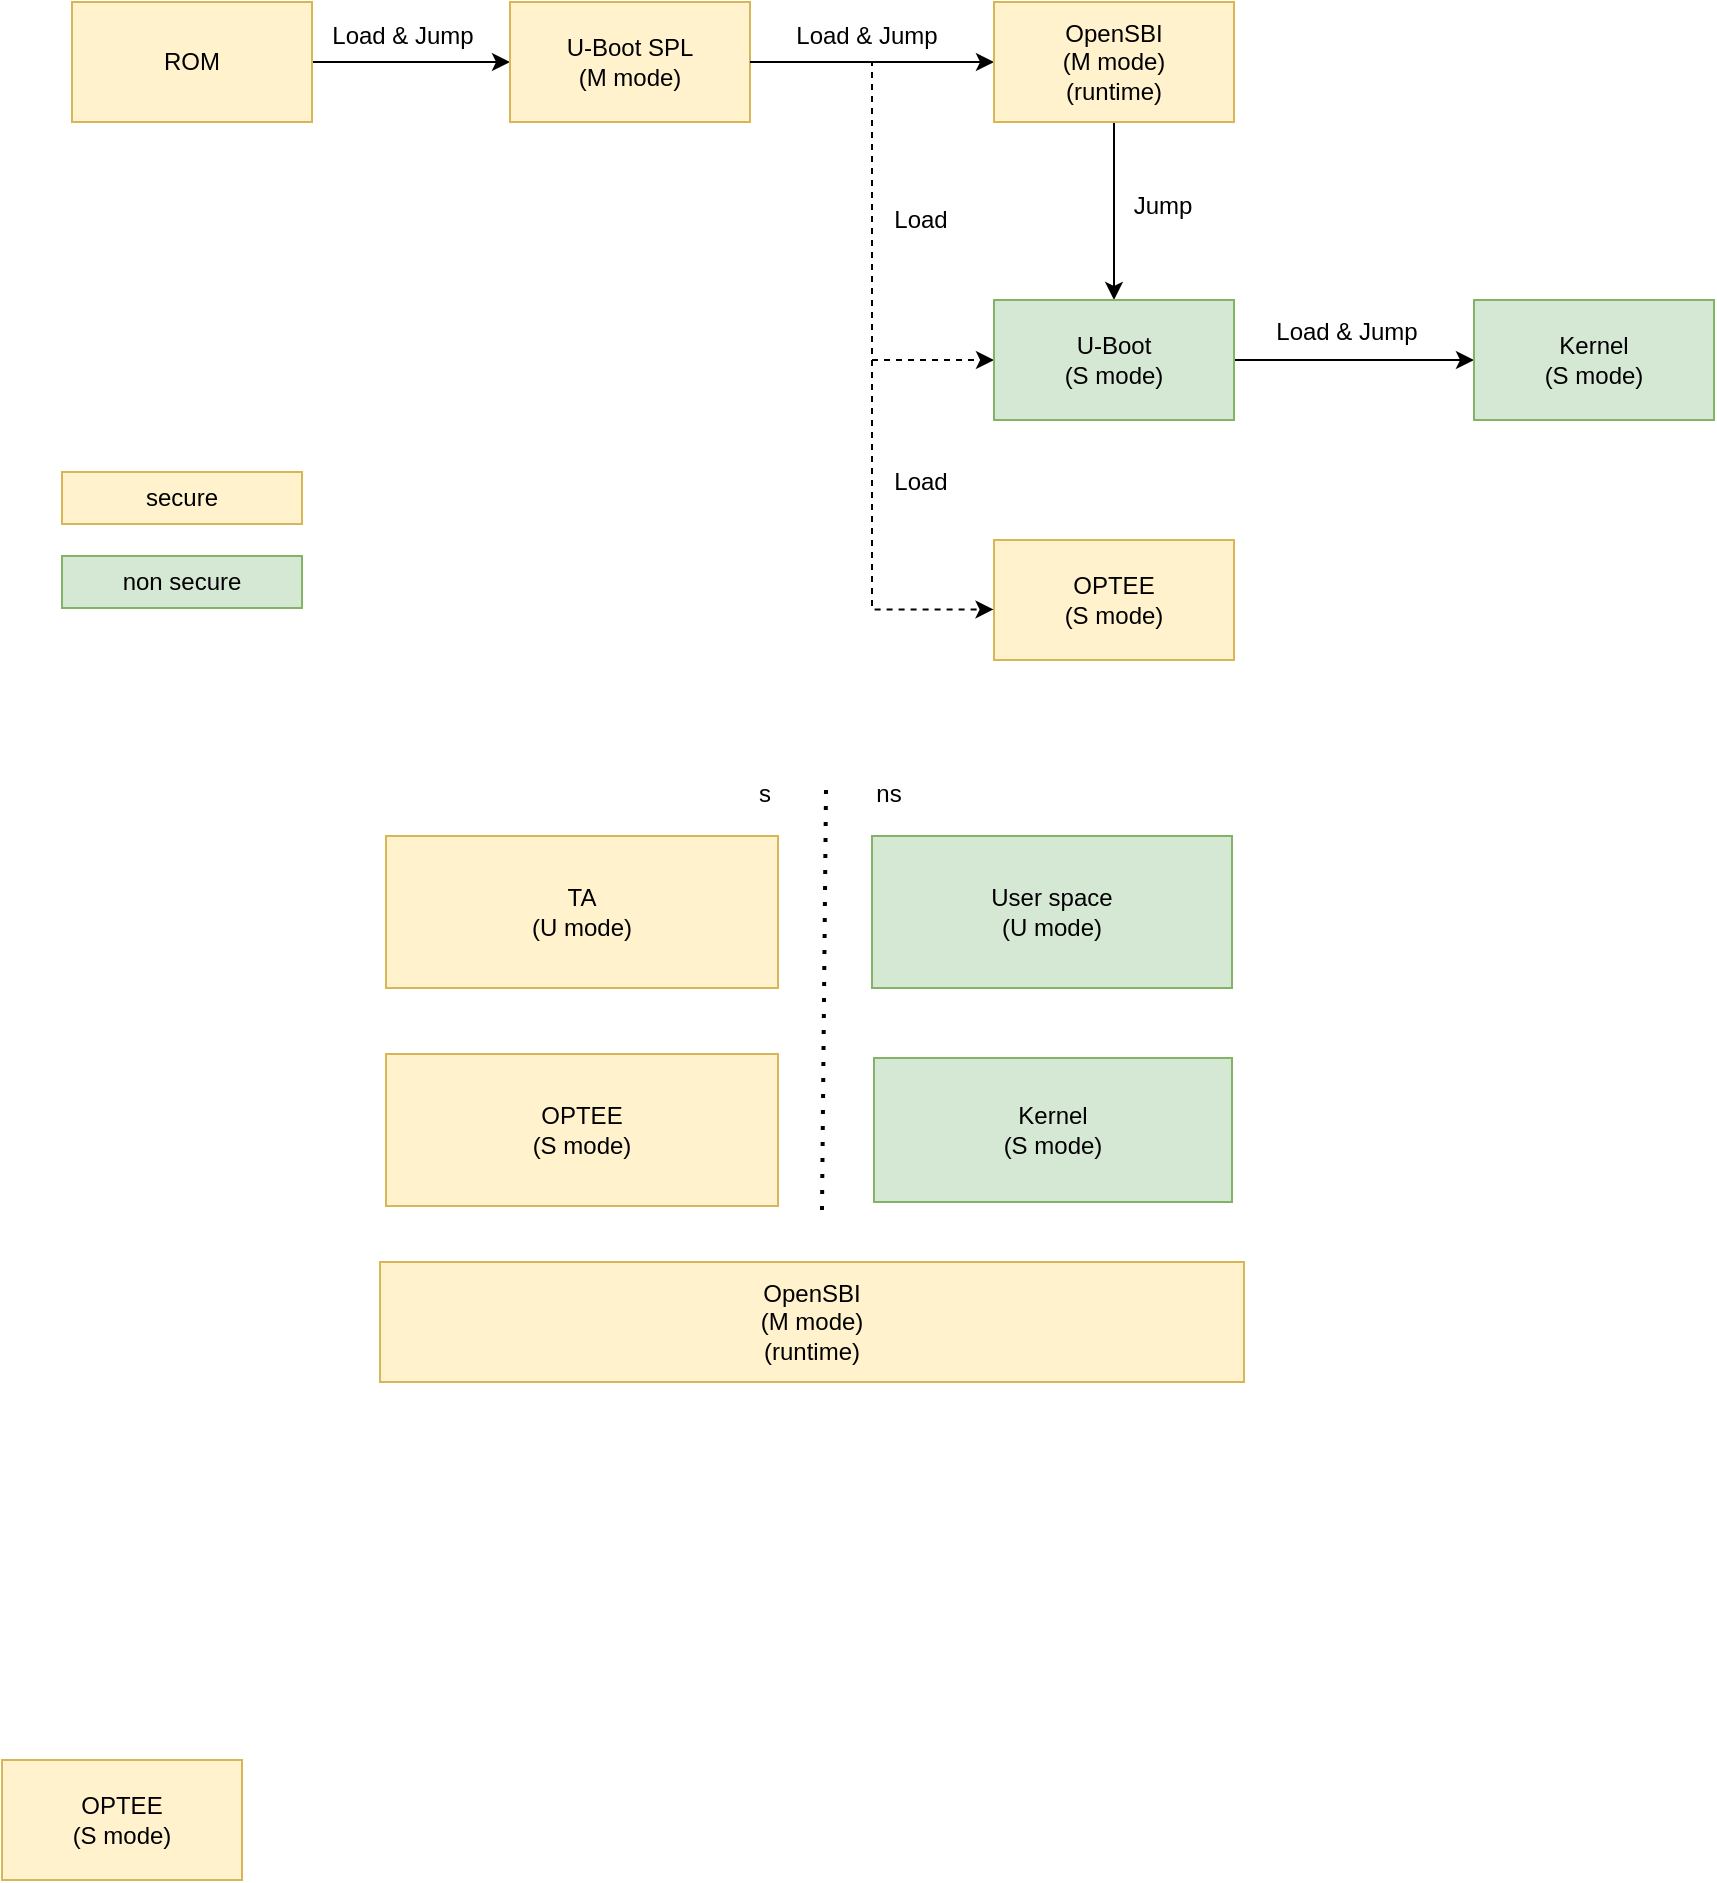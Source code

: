 <mxfile version="24.7.6" pages="4">
  <diagram name="boot flow" id="sLdjjFRCurw4iOtgUeHd">
    <mxGraphModel dx="3064" dy="1188" grid="1" gridSize="10" guides="1" tooltips="1" connect="1" arrows="1" fold="1" page="1" pageScale="1" pageWidth="850" pageHeight="1100" math="0" shadow="0">
      <root>
        <mxCell id="0" />
        <mxCell id="1" parent="0" />
        <mxCell id="5hGT4fBKBSTOdROvtuz6-6" style="edgeStyle=orthogonalEdgeStyle;rounded=0;orthogonalLoop=1;jettySize=auto;html=1;" parent="1" source="5hGT4fBKBSTOdROvtuz6-1" target="5hGT4fBKBSTOdROvtuz6-2" edge="1">
          <mxGeometry relative="1" as="geometry" />
        </mxCell>
        <mxCell id="5hGT4fBKBSTOdROvtuz6-1" value="ROM" style="rounded=0;whiteSpace=wrap;html=1;fillColor=#fff2cc;strokeColor=#d6b656;" parent="1" vertex="1">
          <mxGeometry x="12" y="310" width="120" height="60" as="geometry" />
        </mxCell>
        <mxCell id="5hGT4fBKBSTOdROvtuz6-7" style="edgeStyle=orthogonalEdgeStyle;rounded=0;orthogonalLoop=1;jettySize=auto;html=1;entryX=0;entryY=0.5;entryDx=0;entryDy=0;" parent="1" source="5hGT4fBKBSTOdROvtuz6-2" target="5hGT4fBKBSTOdROvtuz6-3" edge="1">
          <mxGeometry relative="1" as="geometry" />
        </mxCell>
        <mxCell id="5hGT4fBKBSTOdROvtuz6-8" style="edgeStyle=orthogonalEdgeStyle;rounded=0;orthogonalLoop=1;jettySize=auto;html=1;entryX=0;entryY=0.5;entryDx=0;entryDy=0;dashed=1;" parent="1" source="5hGT4fBKBSTOdROvtuz6-2" target="5hGT4fBKBSTOdROvtuz6-4" edge="1">
          <mxGeometry relative="1" as="geometry" />
        </mxCell>
        <mxCell id="5hGT4fBKBSTOdROvtuz6-2" value="U-Boot SPL&lt;div&gt;(M mode)&lt;/div&gt;" style="rounded=0;whiteSpace=wrap;html=1;fillColor=#fff2cc;strokeColor=#d6b656;" parent="1" vertex="1">
          <mxGeometry x="231" y="310" width="120" height="60" as="geometry" />
        </mxCell>
        <mxCell id="5hGT4fBKBSTOdROvtuz6-14" style="edgeStyle=orthogonalEdgeStyle;rounded=0;orthogonalLoop=1;jettySize=auto;html=1;entryX=0.5;entryY=0;entryDx=0;entryDy=0;" parent="1" source="5hGT4fBKBSTOdROvtuz6-3" target="5hGT4fBKBSTOdROvtuz6-4" edge="1">
          <mxGeometry relative="1" as="geometry" />
        </mxCell>
        <mxCell id="5hGT4fBKBSTOdROvtuz6-3" value="OpenSBI&lt;div&gt;(M mode)&lt;/div&gt;&lt;div&gt;(runtime)&lt;/div&gt;" style="rounded=0;whiteSpace=wrap;html=1;fillColor=#fff2cc;strokeColor=#d6b656;" parent="1" vertex="1">
          <mxGeometry x="473" y="310" width="120" height="60" as="geometry" />
        </mxCell>
        <mxCell id="5hGT4fBKBSTOdROvtuz6-9" style="edgeStyle=orthogonalEdgeStyle;rounded=0;orthogonalLoop=1;jettySize=auto;html=1;entryX=0;entryY=0.5;entryDx=0;entryDy=0;" parent="1" source="5hGT4fBKBSTOdROvtuz6-4" target="5hGT4fBKBSTOdROvtuz6-5" edge="1">
          <mxGeometry relative="1" as="geometry" />
        </mxCell>
        <mxCell id="5hGT4fBKBSTOdROvtuz6-4" value="U-Boot&lt;div&gt;(S mode)&lt;/div&gt;" style="rounded=0;whiteSpace=wrap;html=1;fillColor=#d5e8d4;strokeColor=#82b366;" parent="1" vertex="1">
          <mxGeometry x="473" y="459" width="120" height="60" as="geometry" />
        </mxCell>
        <mxCell id="5hGT4fBKBSTOdROvtuz6-5" value="Kernel&lt;div&gt;(S mode)&lt;/div&gt;" style="rounded=0;whiteSpace=wrap;html=1;fillColor=#d5e8d4;strokeColor=#82b366;" parent="1" vertex="1">
          <mxGeometry x="713" y="459" width="120" height="60" as="geometry" />
        </mxCell>
        <mxCell id="5hGT4fBKBSTOdROvtuz6-13" value="Load" style="text;html=1;align=center;verticalAlign=middle;resizable=0;points=[];autosize=1;strokeColor=none;fillColor=none;" parent="1" vertex="1">
          <mxGeometry x="413" y="406" width="45" height="26" as="geometry" />
        </mxCell>
        <mxCell id="5hGT4fBKBSTOdROvtuz6-15" value="Load &amp;amp; Jump" style="text;html=1;align=center;verticalAlign=middle;resizable=0;points=[];autosize=1;strokeColor=none;fillColor=none;" parent="1" vertex="1">
          <mxGeometry x="132" y="314" width="89" height="26" as="geometry" />
        </mxCell>
        <mxCell id="5hGT4fBKBSTOdROvtuz6-16" value="Load &amp;amp; Jump" style="text;html=1;align=center;verticalAlign=middle;resizable=0;points=[];autosize=1;strokeColor=none;fillColor=none;" parent="1" vertex="1">
          <mxGeometry x="364" y="314" width="89" height="26" as="geometry" />
        </mxCell>
        <mxCell id="5hGT4fBKBSTOdROvtuz6-17" value="Jump" style="text;html=1;align=center;verticalAlign=middle;resizable=0;points=[];autosize=1;strokeColor=none;fillColor=none;" parent="1" vertex="1">
          <mxGeometry x="533" y="399" width="47" height="26" as="geometry" />
        </mxCell>
        <mxCell id="5hGT4fBKBSTOdROvtuz6-18" value="Load &amp;amp; Jump" style="text;html=1;align=center;verticalAlign=middle;resizable=0;points=[];autosize=1;strokeColor=none;fillColor=none;" parent="1" vertex="1">
          <mxGeometry x="604" y="462" width="89" height="26" as="geometry" />
        </mxCell>
        <mxCell id="A9R3ytY56w3EkpS8b8w6-1" value="&lt;div&gt;OPTEE&lt;/div&gt;&lt;div&gt;(S mode)&lt;/div&gt;" style="rounded=0;whiteSpace=wrap;html=1;fillColor=#fff2cc;strokeColor=#d6b656;" parent="1" vertex="1">
          <mxGeometry x="473" y="579" width="120" height="60" as="geometry" />
        </mxCell>
        <mxCell id="A9R3ytY56w3EkpS8b8w6-3" style="edgeStyle=orthogonalEdgeStyle;rounded=0;orthogonalLoop=1;jettySize=auto;html=1;entryX=-0.002;entryY=0.579;entryDx=0;entryDy=0;entryPerimeter=0;dashed=1;" parent="1" source="5hGT4fBKBSTOdROvtuz6-2" target="A9R3ytY56w3EkpS8b8w6-1" edge="1">
          <mxGeometry relative="1" as="geometry" />
        </mxCell>
        <mxCell id="A9R3ytY56w3EkpS8b8w6-4" value="Load" style="text;html=1;align=center;verticalAlign=middle;resizable=0;points=[];autosize=1;strokeColor=none;fillColor=none;" parent="1" vertex="1">
          <mxGeometry x="413" y="537" width="45" height="26" as="geometry" />
        </mxCell>
        <mxCell id="A9R3ytY56w3EkpS8b8w6-5" value="OpenSBI&lt;div&gt;(M mode)&lt;/div&gt;&lt;div&gt;(runtime)&lt;/div&gt;" style="rounded=0;whiteSpace=wrap;html=1;fillColor=#fff2cc;strokeColor=#d6b656;" parent="1" vertex="1">
          <mxGeometry x="166" y="940" width="432" height="60" as="geometry" />
        </mxCell>
        <mxCell id="A9R3ytY56w3EkpS8b8w6-6" value="&lt;div&gt;OPTEE&lt;/div&gt;&lt;div&gt;(S mode)&lt;/div&gt;" style="rounded=0;whiteSpace=wrap;html=1;fillColor=#fff2cc;strokeColor=#d6b656;" parent="1" vertex="1">
          <mxGeometry x="169" y="836" width="196" height="76" as="geometry" />
        </mxCell>
        <mxCell id="A9R3ytY56w3EkpS8b8w6-7" value="&lt;div&gt;OPTEE&lt;/div&gt;&lt;div&gt;(S mode)&lt;/div&gt;" style="rounded=0;whiteSpace=wrap;html=1;fillColor=#fff2cc;strokeColor=#d6b656;" parent="1" vertex="1">
          <mxGeometry x="-23" y="1189" width="120" height="60" as="geometry" />
        </mxCell>
        <mxCell id="A9R3ytY56w3EkpS8b8w6-8" value="Kernel&lt;div&gt;(S mode)&lt;/div&gt;" style="rounded=0;whiteSpace=wrap;html=1;fillColor=#d5e8d4;strokeColor=#82b366;" parent="1" vertex="1">
          <mxGeometry x="413" y="838" width="179" height="72" as="geometry" />
        </mxCell>
        <mxCell id="A9R3ytY56w3EkpS8b8w6-9" value="&lt;div&gt;TA&lt;/div&gt;&lt;div&gt;(U mode)&lt;/div&gt;" style="rounded=0;whiteSpace=wrap;html=1;fillColor=#fff2cc;strokeColor=#d6b656;" parent="1" vertex="1">
          <mxGeometry x="169" y="727" width="196" height="76" as="geometry" />
        </mxCell>
        <mxCell id="A9R3ytY56w3EkpS8b8w6-10" value="&lt;div&gt;User space&lt;/div&gt;&lt;div&gt;(U mode)&lt;/div&gt;" style="rounded=0;whiteSpace=wrap;html=1;fillColor=#d5e8d4;strokeColor=#82b366;" parent="1" vertex="1">
          <mxGeometry x="412" y="727" width="180" height="76" as="geometry" />
        </mxCell>
        <mxCell id="A9R3ytY56w3EkpS8b8w6-11" value="secure" style="rounded=0;whiteSpace=wrap;html=1;fillColor=#fff2cc;strokeColor=#d6b656;" parent="1" vertex="1">
          <mxGeometry x="7" y="545" width="120" height="26" as="geometry" />
        </mxCell>
        <mxCell id="A9R3ytY56w3EkpS8b8w6-12" value="non secure" style="rounded=0;whiteSpace=wrap;html=1;fillColor=#d5e8d4;strokeColor=#82b366;" parent="1" vertex="1">
          <mxGeometry x="7" y="587" width="120" height="26" as="geometry" />
        </mxCell>
        <mxCell id="A9R3ytY56w3EkpS8b8w6-13" value="" style="endArrow=none;dashed=1;html=1;dashPattern=1 3;strokeWidth=2;rounded=0;" parent="1" edge="1">
          <mxGeometry width="50" height="50" relative="1" as="geometry">
            <mxPoint x="387" y="914" as="sourcePoint" />
            <mxPoint x="389" y="704" as="targetPoint" />
          </mxGeometry>
        </mxCell>
        <mxCell id="A9R3ytY56w3EkpS8b8w6-23" value="s" style="text;html=1;align=center;verticalAlign=middle;resizable=0;points=[];autosize=1;strokeColor=none;fillColor=none;" parent="1" vertex="1">
          <mxGeometry x="346" y="693" width="24" height="26" as="geometry" />
        </mxCell>
        <mxCell id="A9R3ytY56w3EkpS8b8w6-24" value="ns" style="text;html=1;align=center;verticalAlign=middle;resizable=0;points=[];autosize=1;strokeColor=none;fillColor=none;" parent="1" vertex="1">
          <mxGeometry x="404" y="693" width="31" height="26" as="geometry" />
        </mxCell>
      </root>
    </mxGraphModel>
  </diagram>
  <diagram id="43BTcc9YuLbMH40Lcr8J" name="memory layout">
    <mxGraphModel dx="2214" dy="697" grid="1" gridSize="10" guides="1" tooltips="1" connect="1" arrows="1" fold="1" page="1" pageScale="1" pageWidth="850" pageHeight="1100" math="0" shadow="0">
      <root>
        <mxCell id="0" />
        <mxCell id="1" parent="0" />
        <mxCell id="BakKcv6VqENGb8ZNnAW--1" value="" style="rounded=0;whiteSpace=wrap;html=1;" parent="1" vertex="1">
          <mxGeometry x="130" y="300" width="30" height="60" as="geometry" />
        </mxCell>
        <mxCell id="BakKcv6VqENGb8ZNnAW--2" value="SD" style="text;html=1;align=center;verticalAlign=middle;resizable=0;points=[];autosize=1;strokeColor=none;fillColor=none;" parent="1" vertex="1">
          <mxGeometry x="50" y="308" width="40" height="30" as="geometry" />
        </mxCell>
        <mxCell id="BakKcv6VqENGb8ZNnAW--3" value="SPL&lt;br&gt;(96k)" style="rounded=0;whiteSpace=wrap;html=1;" parent="1" vertex="1">
          <mxGeometry x="160" y="300" width="120" height="60" as="geometry" />
        </mxCell>
        <mxCell id="BakKcv6VqENGb8ZNnAW--4" value="blk" style="text;html=1;align=center;verticalAlign=middle;resizable=0;points=[];autosize=1;strokeColor=none;fillColor=none;" parent="1" vertex="1">
          <mxGeometry x="80" y="360" width="40" height="30" as="geometry" />
        </mxCell>
        <mxCell id="BakKcv6VqENGb8ZNnAW--5" value="offset" style="text;html=1;align=center;verticalAlign=middle;resizable=0;points=[];autosize=1;strokeColor=none;fillColor=none;" parent="1" vertex="1">
          <mxGeometry x="70" y="260" width="50" height="30" as="geometry" />
        </mxCell>
        <mxCell id="BakKcv6VqENGb8ZNnAW--6" value="uboot.itb&lt;br&gt;(1024 - 128k)" style="rounded=0;whiteSpace=wrap;html=1;" parent="1" vertex="1">
          <mxGeometry x="280" y="300" width="120" height="60" as="geometry" />
        </mxCell>
        <mxCell id="BakKcv6VqENGb8ZNnAW--8" value="kernel.itb&lt;br&gt;(20M - 1024k)" style="rounded=0;whiteSpace=wrap;html=1;" parent="1" vertex="1">
          <mxGeometry x="400" y="300" width="240" height="60" as="geometry" />
        </mxCell>
        <mxCell id="BakKcv6VqENGb8ZNnAW--9" value="32k" style="text;html=1;align=center;verticalAlign=middle;resizable=0;points=[];autosize=1;strokeColor=none;fillColor=none;" parent="1" vertex="1">
          <mxGeometry x="140" y="270" width="40" height="30" as="geometry" />
        </mxCell>
        <mxCell id="BakKcv6VqENGb8ZNnAW--10" value="64" style="text;html=1;align=center;verticalAlign=middle;resizable=0;points=[];autosize=1;strokeColor=none;fillColor=none;" parent="1" vertex="1">
          <mxGeometry x="140" y="360" width="40" height="30" as="geometry" />
        </mxCell>
        <mxCell id="BakKcv6VqENGb8ZNnAW--11" value="128k" style="text;html=1;align=center;verticalAlign=middle;resizable=0;points=[];autosize=1;strokeColor=none;fillColor=none;" parent="1" vertex="1">
          <mxGeometry x="255" y="270" width="50" height="30" as="geometry" />
        </mxCell>
        <mxCell id="BakKcv6VqENGb8ZNnAW--12" value="256" style="text;html=1;align=center;verticalAlign=middle;resizable=0;points=[];autosize=1;strokeColor=none;fillColor=none;" parent="1" vertex="1">
          <mxGeometry x="260" y="358" width="40" height="30" as="geometry" />
        </mxCell>
        <mxCell id="BakKcv6VqENGb8ZNnAW--13" value="1024k" style="text;html=1;align=center;verticalAlign=middle;resizable=0;points=[];autosize=1;strokeColor=none;fillColor=none;" parent="1" vertex="1">
          <mxGeometry x="370" y="268" width="60" height="30" as="geometry" />
        </mxCell>
        <mxCell id="BakKcv6VqENGb8ZNnAW--14" value="2048" style="text;html=1;align=center;verticalAlign=middle;resizable=0;points=[];autosize=1;strokeColor=none;fillColor=none;" parent="1" vertex="1">
          <mxGeometry x="375" y="358" width="50" height="30" as="geometry" />
        </mxCell>
        <mxCell id="BakKcv6VqENGb8ZNnAW--15" value="20M" style="text;html=1;align=center;verticalAlign=middle;resizable=0;points=[];autosize=1;strokeColor=none;fillColor=none;" parent="1" vertex="1">
          <mxGeometry x="615" y="268" width="50" height="30" as="geometry" />
        </mxCell>
        <mxCell id="BakKcv6VqENGb8ZNnAW--16" value="40960" style="text;html=1;align=center;verticalAlign=middle;resizable=0;points=[];autosize=1;strokeColor=none;fillColor=none;" parent="1" vertex="1">
          <mxGeometry x="610" y="358" width="60" height="30" as="geometry" />
        </mxCell>
        <mxCell id="BakKcv6VqENGb8ZNnAW--17" value="OpenSBI&lt;br&gt;(16M)" style="rounded=0;whiteSpace=wrap;html=1;fillColor=#dae8fc;strokeColor=#6c8ebf;" parent="1" vertex="1">
          <mxGeometry x="380" y="730" width="120" height="60" as="geometry" />
        </mxCell>
        <mxCell id="BakKcv6VqENGb8ZNnAW--18" value="spl&lt;br&gt;(16M)" style="rounded=0;whiteSpace=wrap;html=1;fillColor=#dae8fc;strokeColor=#6c8ebf;" parent="1" vertex="1">
          <mxGeometry x="380" y="790" width="120" height="60" as="geometry" />
        </mxCell>
        <mxCell id="BakKcv6VqENGb8ZNnAW--19" value="" style="rounded=0;whiteSpace=wrap;html=1;" parent="1" vertex="1">
          <mxGeometry x="380" y="850" width="120" height="60" as="geometry" />
        </mxCell>
        <mxCell id="BakKcv6VqENGb8ZNnAW--20" value="0x38_0000_0000" style="text;html=1;align=center;verticalAlign=middle;resizable=0;points=[];autosize=1;strokeColor=none;fillColor=none;" parent="1" vertex="1">
          <mxGeometry x="270" y="898" width="120" height="30" as="geometry" />
        </mxCell>
        <mxCell id="BakKcv6VqENGb8ZNnAW--21" value="0x38_0004_0000&amp;nbsp;&amp;nbsp;" style="text;html=1;align=center;verticalAlign=middle;resizable=0;points=[];autosize=1;strokeColor=none;fillColor=none;" parent="1" vertex="1">
          <mxGeometry x="270" y="838" width="120" height="30" as="geometry" />
        </mxCell>
        <mxCell id="BakKcv6VqENGb8ZNnAW--22" value="0x38_0100_0000&amp;nbsp; &amp;nbsp;" style="text;html=1;align=center;verticalAlign=middle;resizable=0;points=[];autosize=1;strokeColor=none;fillColor=none;" parent="1" vertex="1">
          <mxGeometry x="265" y="778" width="130" height="30" as="geometry" />
        </mxCell>
        <mxCell id="BakKcv6VqENGb8ZNnAW--23" value="0x38_0200_0000" style="text;html=1;align=center;verticalAlign=middle;resizable=0;points=[];autosize=1;strokeColor=none;fillColor=none;" parent="1" vertex="1">
          <mxGeometry x="270" y="710" width="120" height="30" as="geometry" />
        </mxCell>
        <mxCell id="BakKcv6VqENGb8ZNnAW--24" value="Uboot&lt;br&gt;(16M)" style="rounded=0;whiteSpace=wrap;html=1;fillColor=#dae8fc;strokeColor=#6c8ebf;" parent="1" vertex="1">
          <mxGeometry x="380" y="550" width="120" height="60" as="geometry" />
        </mxCell>
        <mxCell id="BakKcv6VqENGb8ZNnAW--25" value="uboot.itb&lt;br&gt;(16M)" style="rounded=0;whiteSpace=wrap;html=1;fillColor=#fff2cc;strokeColor=#d6b656;" parent="1" vertex="1">
          <mxGeometry x="380" y="670" width="120" height="60" as="geometry" />
        </mxCell>
        <mxCell id="BakKcv6VqENGb8ZNnAW--26" value="0x38_0300_0000" style="text;html=1;align=center;verticalAlign=middle;resizable=0;points=[];autosize=1;strokeColor=none;fillColor=none;" parent="1" vertex="1">
          <mxGeometry x="270" y="655" width="120" height="30" as="geometry" />
        </mxCell>
        <mxCell id="BakKcv6VqENGb8ZNnAW--27" value="kernel.itb&lt;br&gt;(xxxM)" style="rounded=0;whiteSpace=wrap;html=1;fillColor=#fff2cc;strokeColor=#d6b656;" parent="1" vertex="1">
          <mxGeometry x="380" y="610" width="120" height="60" as="geometry" />
        </mxCell>
        <mxCell id="BakKcv6VqENGb8ZNnAW--28" value="0x38_1000_0000" style="text;html=1;align=center;verticalAlign=middle;resizable=0;points=[];autosize=1;strokeColor=none;fillColor=none;" parent="1" vertex="1">
          <mxGeometry x="270" y="590" width="120" height="30" as="geometry" />
        </mxCell>
        <mxCell id="BakKcv6VqENGb8ZNnAW--29" value="kernel" style="rounded=0;whiteSpace=wrap;html=1;fillColor=#dae8fc;strokeColor=#6c8ebf;" parent="1" vertex="1">
          <mxGeometry x="380" y="450" width="120" height="100" as="geometry" />
        </mxCell>
        <mxCell id="BakKcv6VqENGb8ZNnAW--30" value="0x38_1100_0000" style="text;html=1;align=center;verticalAlign=middle;resizable=0;points=[];autosize=1;strokeColor=none;fillColor=none;" parent="1" vertex="1">
          <mxGeometry x="270" y="538" width="120" height="30" as="geometry" />
        </mxCell>
        <mxCell id="BakKcv6VqENGb8ZNnAW--31" value="0x38_8000_0000" style="text;html=1;align=center;verticalAlign=middle;resizable=0;points=[];autosize=1;strokeColor=none;fillColor=none;" parent="1" vertex="1">
          <mxGeometry x="270" y="440" width="120" height="30" as="geometry" />
        </mxCell>
        <mxCell id="53Z6RejS5V_MvpqG3025-1" value="SPL base：&lt;div&gt;uboot/configs/jingwei_defconfig&lt;br&gt;&lt;/div&gt;&lt;div&gt;&lt;div style=&quot;color: rgb(204, 204, 204); background-color: rgb(31, 31, 31); font-family: &amp;quot;Droid Sans Mono&amp;quot;, &amp;quot;monospace&amp;quot;, monospace; font-size: 14px; line-height: 19px; white-space: pre;&quot;&gt;&lt;span style=&quot;color: #9cdcfe;&quot;&gt;CONFIG_SPL_TEXT_BASE&lt;/span&gt;=0x3800040000&lt;/div&gt;&lt;div style=&quot;color: rgb(204, 204, 204); background-color: rgb(31, 31, 31); font-family: &amp;quot;Droid Sans Mono&amp;quot;, &amp;quot;monospace&amp;quot;, monospace; font-size: 14px; line-height: 19px; white-space: pre;&quot;&gt;&lt;br&gt;&lt;/div&gt;&lt;div style=&quot;color: rgb(204, 204, 204); background-color: rgb(31, 31, 31); font-family: &amp;quot;Droid Sans Mono&amp;quot;, &amp;quot;monospace&amp;quot;, monospace; font-size: 14px; line-height: 19px; white-space: pre;&quot;&gt;used next fit：&lt;br&gt;CONFIG_SPL_LOAD_FIT_ADDRESS=0x3802000000&lt;br&gt;&lt;/div&gt;&lt;/div&gt;" style="text;html=1;align=left;verticalAlign=middle;resizable=0;points=[];autosize=1;strokeColor=none;fillColor=none;" vertex="1" parent="1">
          <mxGeometry x="520" y="820" width="360" height="120" as="geometry" />
        </mxCell>
        <mxCell id="53Z6RejS5V_MvpqG3025-2" value="&lt;div&gt;opensbi base：&lt;/div&gt;uboot/board/jingwei/jingwei/jingwei_spl.its&lt;div&gt;&lt;div&gt;&amp;nbsp; &amp;nbsp; &amp;nbsp; &amp;nbsp; &amp;nbsp; &amp;nbsp; &amp;nbsp; &amp;nbsp; &amp;nbsp; &amp;nbsp; &amp;nbsp; &amp;nbsp; os = &quot;opensbi&quot;;&lt;/div&gt;&lt;div&gt;&amp;nbsp; &amp;nbsp; &amp;nbsp; &amp;nbsp; &amp;nbsp; &amp;nbsp; &amp;nbsp; &amp;nbsp; &amp;nbsp; &amp;nbsp; &amp;nbsp; &amp;nbsp; load =&amp;nbsp; &amp;lt;0x38 0x01000000&amp;gt;;&lt;/div&gt;&lt;div&gt;&amp;nbsp; &amp;nbsp; &amp;nbsp; &amp;nbsp; &amp;nbsp; &amp;nbsp; &amp;nbsp; &amp;nbsp; &amp;nbsp; &amp;nbsp; &amp;nbsp; &amp;nbsp; entry = &amp;lt;0x38 0x01000000&amp;gt;;&lt;/div&gt;&lt;/div&gt;&lt;div&gt;&lt;br&gt;&lt;/div&gt;&lt;div&gt;&lt;div&gt;&amp;nbsp; &amp;nbsp; &amp;nbsp; &amp;nbsp; &amp;nbsp; &amp;nbsp; &amp;nbsp; &amp;nbsp; &amp;nbsp; &amp;nbsp; &amp;nbsp; &amp;nbsp; type = &quot;flat_dt&quot;;&lt;/div&gt;&lt;div&gt;&amp;nbsp; &amp;nbsp; &amp;nbsp; &amp;nbsp; &amp;nbsp; &amp;nbsp; &amp;nbsp; &amp;nbsp; &amp;nbsp; &amp;nbsp; &amp;nbsp; &amp;nbsp; arch = &quot;riscv&quot;;&lt;/div&gt;&lt;div&gt;&amp;nbsp; &amp;nbsp; &amp;nbsp; &amp;nbsp; &amp;nbsp; &amp;nbsp; &amp;nbsp; &amp;nbsp; &amp;nbsp; &amp;nbsp; &amp;nbsp; &amp;nbsp; load = &amp;lt;0x38 0x01800000&amp;gt;;&lt;/div&gt;&lt;div&gt;&amp;nbsp; &amp;nbsp; &amp;nbsp; &amp;nbsp; &amp;nbsp; &amp;nbsp; &amp;nbsp; &amp;nbsp; &amp;nbsp; &amp;nbsp; &amp;nbsp; &amp;nbsp; entry = &amp;lt;0x38 0x01800000&amp;gt;;&lt;/div&gt;&lt;/div&gt;&lt;div&gt;&lt;br&gt;&lt;/div&gt;&lt;div&gt;&lt;div&gt;&amp;nbsp; &amp;nbsp; &amp;nbsp; &amp;nbsp; &amp;nbsp; &amp;nbsp; &amp;nbsp; &amp;nbsp; &amp;nbsp; &amp;nbsp; &amp;nbsp; &amp;nbsp; os = &quot;U-Boot&quot;;&lt;/div&gt;&lt;div&gt;&amp;nbsp; &amp;nbsp; &amp;nbsp; &amp;nbsp; &amp;nbsp; &amp;nbsp; &amp;nbsp; &amp;nbsp; &amp;nbsp; &amp;nbsp; &amp;nbsp; &amp;nbsp; load = &amp;lt;0x38 0x10000000&amp;gt;;&lt;/div&gt;&lt;div&gt;&amp;nbsp; &amp;nbsp; &amp;nbsp; &amp;nbsp; &amp;nbsp; &amp;nbsp; &amp;nbsp; &amp;nbsp; &amp;nbsp; &amp;nbsp; &amp;nbsp; &amp;nbsp; entry = &amp;lt;0x38 0x10000000&amp;gt;;&lt;/div&gt;&lt;/div&gt;&lt;div&gt;&lt;br&gt;&lt;/div&gt;&lt;div&gt;opensbi/platform/generic/objects.mk&lt;br&gt;&lt;/div&gt;&lt;div&gt;&lt;div style=&quot;color: rgb(204, 204, 204); background-color: rgb(31, 31, 31); font-family: &amp;quot;Droid Sans Mono&amp;quot;, &amp;quot;monospace&amp;quot;, monospace; font-size: 14px; line-height: 19px; white-space: pre;&quot;&gt;&lt;span style=&quot;color: #9cdcfe;&quot;&gt;FW_TEXT_START&lt;/span&gt;=0x3801000000&lt;/div&gt;&lt;/div&gt;" style="text;html=1;align=left;verticalAlign=middle;resizable=0;points=[];autosize=1;strokeColor=none;fillColor=none;" vertex="1" parent="1">
          <mxGeometry x="-20" y="615" width="260" height="260" as="geometry" />
        </mxCell>
        <mxCell id="53Z6RejS5V_MvpqG3025-3" value="&lt;div&gt;uboot base：&lt;/div&gt;&lt;div&gt;uboot/configs/jingwei_defconfig&lt;br&gt;&lt;/div&gt;&lt;div&gt;&lt;div style=&quot;color: rgb(204, 204, 204); background-color: rgb(31, 31, 31); font-family: &amp;quot;Droid Sans Mono&amp;quot;, &amp;quot;monospace&amp;quot;, monospace; font-size: 14px; line-height: 19px; white-space: pre;&quot;&gt;&lt;span style=&quot;color: #9cdcfe;&quot;&gt;CONFIG_TEXT_BASE&lt;/span&gt;=0x3810000000&lt;/div&gt;&lt;/div&gt;&lt;div&gt;&lt;br&gt;&lt;/div&gt;&lt;div&gt;opensbi/platform/generic/objects.mk&lt;br&gt;&lt;/div&gt;&lt;div&gt;&lt;div style=&quot;background-color: rgb(31, 31, 31); line-height: 19px; white-space: pre; font-size: 14px; font-family: &amp;quot;Droid Sans Mono&amp;quot;, &amp;quot;monospace&amp;quot;, monospace; color: rgb(204, 204, 204);&quot;&gt;&lt;div style=&quot;line-height: 19px;&quot;&gt;  &lt;span style=&quot;color: #9cdcfe;&quot;&gt;FW_JUMP_ADDR&lt;/span&gt;=0x3810000000&lt;/div&gt;&lt;/div&gt;&lt;/div&gt;" style="text;html=1;align=left;verticalAlign=middle;resizable=0;points=[];autosize=1;strokeColor=none;fillColor=none;" vertex="1" parent="1">
          <mxGeometry x="530" y="538" width="270" height="110" as="geometry" />
        </mxCell>
        <mxCell id="53Z6RejS5V_MvpqG3025-4" value="0x38_0180_0000 opensbi used fdt" style="text;html=1;align=center;verticalAlign=middle;resizable=0;points=[];autosize=1;strokeColor=none;fillColor=none;" vertex="1" parent="1">
          <mxGeometry x="500" y="745" width="210" height="30" as="geometry" />
        </mxCell>
        <mxCell id="53Z6RejS5V_MvpqG3025-5" value="uboot kernel memory：&lt;div&gt;uboot/arch/riscv/dts/jingwei.dts&lt;br&gt;&lt;/div&gt;&lt;div&gt;&lt;div style=&quot;color: rgb(204, 204, 204); background-color: rgb(31, 31, 31); font-family: &amp;quot;Droid Sans Mono&amp;quot;, &amp;quot;monospace&amp;quot;, monospace; font-size: 14px; line-height: 19px; white-space: pre;&quot;&gt;&lt;div&gt;        &lt;span style=&quot;color: #dcdcaa;&quot;&gt;memory@3802000000&lt;/span&gt; {&lt;/div&gt;&lt;div&gt;                device_type = &lt;span style=&quot;color: #ce9178;&quot;&gt;&quot;memory&quot;&lt;/span&gt;;&lt;/div&gt;&lt;div&gt;                reg = &amp;lt;&lt;span style=&quot;color: rgb(181, 206, 168);&quot;&gt;0x38&lt;/span&gt; &lt;span style=&quot;color: rgb(181, 206, 168);&quot;&gt;0x10000000&lt;/span&gt; &lt;span style=&quot;color: rgb(181, 206, 168);&quot;&gt;0x0&lt;/span&gt; &lt;span style=&quot;color: rgb(181, 206, 168);&quot;&gt;0x70000000&lt;/span&gt;&amp;gt;;&lt;br&gt;&lt;/div&gt;&lt;div&gt;        };&lt;/div&gt;&lt;/div&gt;&lt;/div&gt;&lt;div&gt;&lt;br&gt;&lt;/div&gt;&lt;div&gt;kernel/arch/riscv/boot/dts/jingwei/jingwei.dts&lt;br&gt;&lt;/div&gt;&lt;div&gt;&lt;div style=&quot;color: rgb(204, 204, 204); background-color: rgb(31, 31, 31); font-family: &amp;quot;Droid Sans Mono&amp;quot;, &amp;quot;monospace&amp;quot;, monospace; font-size: 14px; line-height: 19px; white-space: pre;&quot;&gt;&lt;div&gt;    memory@&lt;span style=&quot;color: #dcdcaa;&quot;&gt;0x3880000000&lt;/span&gt; {&lt;/div&gt;&lt;div&gt;            device_type = &lt;span style=&quot;color: #ce9178;&quot;&gt;&quot;memory&quot;&lt;/span&gt;;&lt;/div&gt;&lt;div&gt;            reg = &amp;lt;&lt;span style=&quot;color: rgb(181, 206, 168);&quot;&gt;0x38&lt;/span&gt; &lt;span style=&quot;color: rgb(181, 206, 168);&quot;&gt;0x10000000&lt;/span&gt; &lt;span style=&quot;color: rgb(181, 206, 168);&quot;&gt;0x0&lt;/span&gt; &lt;span style=&quot;color: rgb(181, 206, 168);&quot;&gt;0x70000000&lt;/span&gt;&amp;gt;;&lt;br&gt;&lt;/div&gt;&lt;div&gt;    };&lt;/div&gt;&lt;/div&gt;&lt;/div&gt;" style="text;html=1;align=left;verticalAlign=middle;resizable=0;points=[];autosize=1;strokeColor=none;fillColor=none;" vertex="1" parent="1">
          <mxGeometry x="-290" y="388" width="490" height="220" as="geometry" />
        </mxCell>
        <mxCell id="53Z6RejS5V_MvpqG3025-6" value="2G" style="text;html=1;align=center;verticalAlign=middle;resizable=0;points=[];autosize=1;strokeColor=none;fillColor=none;" vertex="1" parent="1">
          <mxGeometry x="400" y="408" width="40" height="30" as="geometry" />
        </mxCell>
        <mxCell id="53Z6RejS5V_MvpqG3025-7" value="0x38_5000_0000&lt;div&gt;256M × 3 for kernel image load&lt;/div&gt;&lt;div&gt;uboot/arch/riscv/dts/jingwei.dts&lt;br&gt;&lt;/div&gt;&lt;div&gt;&lt;div&gt;&lt;span style=&quot;white-space: nowrap;&quot;&gt;&lt;span style=&quot;white-space:pre&quot;&gt;&#x9;&#x9;&#x9;&lt;/span&gt;load = &amp;lt;0x38 0x50000000&amp;gt;;&lt;/span&gt;&lt;/div&gt;&lt;div&gt;&lt;span style=&quot;white-space: nowrap;&quot;&gt;&lt;span style=&quot;white-space:pre&quot;&gt;&#x9;&#x9;&#x9;&lt;/span&gt;entry = &amp;lt;0x38 0x50000000&amp;gt;;&lt;/span&gt;&lt;/div&gt;&lt;/div&gt;" style="text;html=1;align=left;verticalAlign=middle;resizable=0;points=[];autosize=1;strokeColor=none;fillColor=none;" vertex="1" parent="1">
          <mxGeometry x="530" y="410" width="260" height="90" as="geometry" />
        </mxCell>
        <mxCell id="53Z6RejS5V_MvpqG3025-8" value="0x38_00f0_0000&amp;nbsp; INIT_RAM for spl" style="text;html=1;align=left;verticalAlign=middle;resizable=0;points=[];autosize=1;strokeColor=none;fillColor=none;" vertex="1" parent="1">
          <mxGeometry x="510" y="790" width="210" height="30" as="geometry" />
        </mxCell>
        <mxCell id="53Z6RejS5V_MvpqG3025-9" value="&lt;div style=&quot;background-color: rgb(31, 31, 31); line-height: 19px; white-space: pre; font-size: 14px; font-family: &amp;quot;Droid Sans Mono&amp;quot;, &amp;quot;monospace&amp;quot;, monospace; color: rgb(204, 204, 204);&quot;&gt;&lt;div style=&quot;line-height: 19px;&quot;&gt;&lt;span style=&quot;color: #c586c0;&quot;&gt;#define&lt;/span&gt;&lt;span style=&quot;color: #569cd6;&quot;&gt; CONFIG_SYS_INIT_SP_ADDR         &lt;/span&gt;&lt;span style=&quot;color: #b5cea8;&quot;&gt;0x3811000000&lt;/span&gt;&lt;/div&gt;&lt;/div&gt;" style="text;html=1;align=center;verticalAlign=middle;resizable=0;points=[];autosize=1;strokeColor=none;fillColor=none;" vertex="1" parent="1">
          <mxGeometry x="660" y="520" width="460" height="30" as="geometry" />
        </mxCell>
      </root>
    </mxGraphModel>
  </diagram>
  <diagram id="9RH-Xe5fhVOBCg7ZBnWV" name="thomas_platform">
    <mxGraphModel dx="4626" dy="2027" grid="1" gridSize="10" guides="1" tooltips="1" connect="1" arrows="1" fold="1" page="1" pageScale="1" pageWidth="850" pageHeight="1100" math="0" shadow="0">
      <root>
        <mxCell id="0" />
        <mxCell id="1" parent="0" />
        <mxCell id="sfJl72w-4BZRYg3VPPn5-1" value="OpenSBI&lt;br&gt;(16M)" style="rounded=0;whiteSpace=wrap;html=1;fillColor=#dae8fc;strokeColor=#6c8ebf;" vertex="1" parent="1">
          <mxGeometry x="380" y="730" width="120" height="60" as="geometry" />
        </mxCell>
        <mxCell id="sfJl72w-4BZRYg3VPPn5-2" value="spl&lt;br&gt;(16M)" style="rounded=0;whiteSpace=wrap;html=1;fillColor=#dae8fc;strokeColor=#6c8ebf;" vertex="1" parent="1">
          <mxGeometry x="380" y="790" width="120" height="60" as="geometry" />
        </mxCell>
        <mxCell id="sfJl72w-4BZRYg3VPPn5-3" value="" style="rounded=0;whiteSpace=wrap;html=1;" vertex="1" parent="1">
          <mxGeometry x="380" y="850" width="120" height="60" as="geometry" />
        </mxCell>
        <mxCell id="sfJl72w-4BZRYg3VPPn5-26" value="" style="edgeStyle=orthogonalEdgeStyle;rounded=0;orthogonalLoop=1;jettySize=auto;html=1;" edge="1" parent="1" source="sfJl72w-4BZRYg3VPPn5-4" target="sfJl72w-4BZRYg3VPPn5-25">
          <mxGeometry relative="1" as="geometry" />
        </mxCell>
        <mxCell id="sfJl72w-4BZRYg3VPPn5-4" value="0x38_0000_0000" style="text;html=1;align=center;verticalAlign=middle;resizable=0;points=[];autosize=1;strokeColor=none;fillColor=none;" vertex="1" parent="1">
          <mxGeometry x="270" y="898" width="120" height="30" as="geometry" />
        </mxCell>
        <mxCell id="sfJl72w-4BZRYg3VPPn5-5" value="0x38_0004_0000&amp;nbsp;&amp;nbsp;" style="text;html=1;align=center;verticalAlign=middle;resizable=0;points=[];autosize=1;strokeColor=none;fillColor=none;" vertex="1" parent="1">
          <mxGeometry x="270" y="838" width="120" height="30" as="geometry" />
        </mxCell>
        <mxCell id="sfJl72w-4BZRYg3VPPn5-6" value="0x38_0100_0000&amp;nbsp; &amp;nbsp;" style="text;html=1;align=center;verticalAlign=middle;resizable=0;points=[];autosize=1;strokeColor=none;fillColor=none;" vertex="1" parent="1">
          <mxGeometry x="265" y="778" width="130" height="30" as="geometry" />
        </mxCell>
        <mxCell id="sfJl72w-4BZRYg3VPPn5-7" value="0x38_0200_0000" style="text;html=1;align=center;verticalAlign=middle;resizable=0;points=[];autosize=1;strokeColor=none;fillColor=none;" vertex="1" parent="1">
          <mxGeometry x="270" y="710" width="120" height="30" as="geometry" />
        </mxCell>
        <mxCell id="sfJl72w-4BZRYg3VPPn5-8" value="Uboot&lt;br&gt;(16M)" style="rounded=0;whiteSpace=wrap;html=1;fillColor=#dae8fc;strokeColor=#6c8ebf;" vertex="1" parent="1">
          <mxGeometry x="380" y="550" width="120" height="60" as="geometry" />
        </mxCell>
        <mxCell id="sfJl72w-4BZRYg3VPPn5-9" value="uboot.itb&lt;br&gt;(16M)" style="rounded=0;whiteSpace=wrap;html=1;fillColor=#fff2cc;strokeColor=#d6b656;" vertex="1" parent="1">
          <mxGeometry x="380" y="670" width="120" height="60" as="geometry" />
        </mxCell>
        <mxCell id="sfJl72w-4BZRYg3VPPn5-10" value="0x38_0300_0000" style="text;html=1;align=center;verticalAlign=middle;resizable=0;points=[];autosize=1;strokeColor=none;fillColor=none;" vertex="1" parent="1">
          <mxGeometry x="270" y="655" width="120" height="30" as="geometry" />
        </mxCell>
        <mxCell id="sfJl72w-4BZRYg3VPPn5-11" value="kernel.itb&lt;br&gt;(xxxM)" style="rounded=0;whiteSpace=wrap;html=1;fillColor=#fff2cc;strokeColor=#d6b656;" vertex="1" parent="1">
          <mxGeometry x="380" y="610" width="120" height="60" as="geometry" />
        </mxCell>
        <mxCell id="sfJl72w-4BZRYg3VPPn5-12" value="0x38_1000_0000" style="text;html=1;align=center;verticalAlign=middle;resizable=0;points=[];autosize=1;strokeColor=none;fillColor=none;" vertex="1" parent="1">
          <mxGeometry x="270" y="590" width="120" height="30" as="geometry" />
        </mxCell>
        <mxCell id="sfJl72w-4BZRYg3VPPn5-13" value="kernel" style="rounded=0;whiteSpace=wrap;html=1;fillColor=#dae8fc;strokeColor=#6c8ebf;" vertex="1" parent="1">
          <mxGeometry x="380" y="450" width="120" height="100" as="geometry" />
        </mxCell>
        <mxCell id="sfJl72w-4BZRYg3VPPn5-14" value="0x38_1100_0000" style="text;html=1;align=center;verticalAlign=middle;resizable=0;points=[];autosize=1;strokeColor=none;fillColor=none;" vertex="1" parent="1">
          <mxGeometry x="270" y="538" width="120" height="30" as="geometry" />
        </mxCell>
        <mxCell id="sfJl72w-4BZRYg3VPPn5-15" value="0x38_8000_0000" style="text;html=1;align=center;verticalAlign=middle;resizable=0;points=[];autosize=1;strokeColor=none;fillColor=none;" vertex="1" parent="1">
          <mxGeometry x="270" y="440" width="120" height="30" as="geometry" />
        </mxCell>
        <mxCell id="sfJl72w-4BZRYg3VPPn5-16" value="SPL base：&lt;div&gt;uboot/configs/jingwei_defconfig&lt;br&gt;&lt;/div&gt;&lt;div&gt;&lt;div style=&quot;color: rgb(204, 204, 204); background-color: rgb(31, 31, 31); font-family: &amp;quot;Droid Sans Mono&amp;quot;, &amp;quot;monospace&amp;quot;, monospace; font-size: 14px; line-height: 19px; white-space: pre;&quot;&gt;&lt;span style=&quot;color: #9cdcfe;&quot;&gt;CONFIG_SPL_TEXT_BASE&lt;/span&gt;=0x3800040000&lt;/div&gt;&lt;div style=&quot;color: rgb(204, 204, 204); background-color: rgb(31, 31, 31); font-family: &amp;quot;Droid Sans Mono&amp;quot;, &amp;quot;monospace&amp;quot;, monospace; font-size: 14px; line-height: 19px; white-space: pre;&quot;&gt;&lt;br&gt;&lt;/div&gt;&lt;div style=&quot;color: rgb(204, 204, 204); background-color: rgb(31, 31, 31); font-family: &amp;quot;Droid Sans Mono&amp;quot;, &amp;quot;monospace&amp;quot;, monospace; font-size: 14px; line-height: 19px; white-space: pre;&quot;&gt;used next fit：&lt;br&gt;CONFIG_SPL_LOAD_FIT_ADDRESS=0x3802000000&lt;br&gt;&lt;/div&gt;&lt;/div&gt;" style="text;html=1;align=left;verticalAlign=middle;resizable=0;points=[];autosize=1;strokeColor=none;fillColor=none;" vertex="1" parent="1">
          <mxGeometry x="610" y="820" width="360" height="120" as="geometry" />
        </mxCell>
        <mxCell id="sfJl72w-4BZRYg3VPPn5-17" value="&lt;div&gt;opensbi base：&lt;/div&gt;uboot/board/jingwei/jingwei/jingwei_spl.its&lt;div&gt;&lt;div&gt;&amp;nbsp; &amp;nbsp; &amp;nbsp; &amp;nbsp; &amp;nbsp; &amp;nbsp; &amp;nbsp; &amp;nbsp; &amp;nbsp; &amp;nbsp; &amp;nbsp; &amp;nbsp; os = &quot;opensbi&quot;;&lt;/div&gt;&lt;div&gt;&amp;nbsp; &amp;nbsp; &amp;nbsp; &amp;nbsp; &amp;nbsp; &amp;nbsp; &amp;nbsp; &amp;nbsp; &amp;nbsp; &amp;nbsp; &amp;nbsp; &amp;nbsp; load =&amp;nbsp; &amp;lt;0x38 0x01000000&amp;gt;;&lt;/div&gt;&lt;div&gt;&amp;nbsp; &amp;nbsp; &amp;nbsp; &amp;nbsp; &amp;nbsp; &amp;nbsp; &amp;nbsp; &amp;nbsp; &amp;nbsp; &amp;nbsp; &amp;nbsp; &amp;nbsp; entry = &amp;lt;0x38 0x01000000&amp;gt;;&lt;/div&gt;&lt;/div&gt;&lt;div&gt;&lt;br&gt;&lt;/div&gt;&lt;div&gt;&lt;div&gt;&amp;nbsp; &amp;nbsp; &amp;nbsp; &amp;nbsp; &amp;nbsp; &amp;nbsp; &amp;nbsp; &amp;nbsp; &amp;nbsp; &amp;nbsp; &amp;nbsp; &amp;nbsp; type = &quot;flat_dt&quot;;&lt;/div&gt;&lt;div&gt;&amp;nbsp; &amp;nbsp; &amp;nbsp; &amp;nbsp; &amp;nbsp; &amp;nbsp; &amp;nbsp; &amp;nbsp; &amp;nbsp; &amp;nbsp; &amp;nbsp; &amp;nbsp; arch = &quot;riscv&quot;;&lt;/div&gt;&lt;div&gt;&amp;nbsp; &amp;nbsp; &amp;nbsp; &amp;nbsp; &amp;nbsp; &amp;nbsp; &amp;nbsp; &amp;nbsp; &amp;nbsp; &amp;nbsp; &amp;nbsp; &amp;nbsp; load = &amp;lt;0x38 0x01800000&amp;gt;;&lt;/div&gt;&lt;div&gt;&amp;nbsp; &amp;nbsp; &amp;nbsp; &amp;nbsp; &amp;nbsp; &amp;nbsp; &amp;nbsp; &amp;nbsp; &amp;nbsp; &amp;nbsp; &amp;nbsp; &amp;nbsp; entry = &amp;lt;0x38 0x01800000&amp;gt;;&lt;/div&gt;&lt;/div&gt;&lt;div&gt;&lt;br&gt;&lt;/div&gt;&lt;div&gt;&lt;div&gt;&amp;nbsp; &amp;nbsp; &amp;nbsp; &amp;nbsp; &amp;nbsp; &amp;nbsp; &amp;nbsp; &amp;nbsp; &amp;nbsp; &amp;nbsp; &amp;nbsp; &amp;nbsp; os = &quot;U-Boot&quot;;&lt;/div&gt;&lt;div&gt;&amp;nbsp; &amp;nbsp; &amp;nbsp; &amp;nbsp; &amp;nbsp; &amp;nbsp; &amp;nbsp; &amp;nbsp; &amp;nbsp; &amp;nbsp; &amp;nbsp; &amp;nbsp; load = &amp;lt;0x38 0x10000000&amp;gt;;&lt;/div&gt;&lt;div&gt;&amp;nbsp; &amp;nbsp; &amp;nbsp; &amp;nbsp; &amp;nbsp; &amp;nbsp; &amp;nbsp; &amp;nbsp; &amp;nbsp; &amp;nbsp; &amp;nbsp; &amp;nbsp; entry = &amp;lt;0x38 0x10000000&amp;gt;;&lt;/div&gt;&lt;/div&gt;&lt;div&gt;&lt;br&gt;&lt;/div&gt;&lt;div&gt;opensbi/platform/generic/objects.mk&lt;br&gt;&lt;/div&gt;&lt;div&gt;&lt;div style=&quot;color: rgb(204, 204, 204); background-color: rgb(31, 31, 31); font-family: &amp;quot;Droid Sans Mono&amp;quot;, &amp;quot;monospace&amp;quot;, monospace; font-size: 14px; line-height: 19px; white-space: pre;&quot;&gt;&lt;span style=&quot;color: #9cdcfe;&quot;&gt;FW_TEXT_START&lt;/span&gt;=0x3801000000&lt;/div&gt;&lt;/div&gt;" style="text;html=1;align=left;verticalAlign=middle;resizable=0;points=[];autosize=1;strokeColor=none;fillColor=none;" vertex="1" parent="1">
          <mxGeometry x="-20" y="615" width="260" height="260" as="geometry" />
        </mxCell>
        <mxCell id="sfJl72w-4BZRYg3VPPn5-18" value="&lt;div&gt;uboot base：&lt;/div&gt;&lt;div&gt;uboot/configs/jingwei_defconfig&lt;br&gt;&lt;/div&gt;&lt;div&gt;&lt;div style=&quot;color: rgb(204, 204, 204); background-color: rgb(31, 31, 31); font-family: &amp;quot;Droid Sans Mono&amp;quot;, &amp;quot;monospace&amp;quot;, monospace; font-size: 14px; line-height: 19px; white-space: pre;&quot;&gt;&lt;span style=&quot;color: #9cdcfe;&quot;&gt;CONFIG_TEXT_BASE&lt;/span&gt;=0x3810000000&lt;/div&gt;&lt;/div&gt;&lt;div&gt;&lt;br&gt;&lt;/div&gt;&lt;div&gt;opensbi/platform/generic/objects.mk&lt;br&gt;&lt;/div&gt;&lt;div&gt;&lt;div style=&quot;background-color: rgb(31, 31, 31); line-height: 19px; white-space: pre; font-size: 14px; font-family: &amp;quot;Droid Sans Mono&amp;quot;, &amp;quot;monospace&amp;quot;, monospace; color: rgb(204, 204, 204);&quot;&gt;&lt;div style=&quot;line-height: 19px;&quot;&gt;  &lt;span style=&quot;color: #9cdcfe;&quot;&gt;FW_JUMP_ADDR&lt;/span&gt;=0x3810000000&lt;/div&gt;&lt;/div&gt;&lt;/div&gt;" style="text;html=1;align=left;verticalAlign=middle;resizable=0;points=[];autosize=1;strokeColor=none;fillColor=none;" vertex="1" parent="1">
          <mxGeometry x="530" y="538" width="270" height="110" as="geometry" />
        </mxCell>
        <mxCell id="sfJl72w-4BZRYg3VPPn5-19" value="0x38_0180_0000 opensbi used fdt" style="text;html=1;align=center;verticalAlign=middle;resizable=0;points=[];autosize=1;strokeColor=none;fillColor=none;" vertex="1" parent="1">
          <mxGeometry x="500" y="745" width="210" height="30" as="geometry" />
        </mxCell>
        <mxCell id="sfJl72w-4BZRYg3VPPn5-20" value="uboot kernel memory：&lt;div&gt;uboot/arch/riscv/dts/jingwei.dts&lt;br&gt;&lt;/div&gt;&lt;div&gt;&lt;div style=&quot;color: rgb(204, 204, 204); background-color: rgb(31, 31, 31); font-family: &amp;quot;Droid Sans Mono&amp;quot;, &amp;quot;monospace&amp;quot;, monospace; font-size: 14px; line-height: 19px; white-space: pre;&quot;&gt;&lt;div&gt;        &lt;span style=&quot;color: #dcdcaa;&quot;&gt;memory@3802000000&lt;/span&gt; {&lt;/div&gt;&lt;div&gt;                device_type = &lt;span style=&quot;color: #ce9178;&quot;&gt;&quot;memory&quot;&lt;/span&gt;;&lt;/div&gt;&lt;div&gt;                reg = &amp;lt;&lt;span style=&quot;color: rgb(181, 206, 168);&quot;&gt;0x38&lt;/span&gt; &lt;span style=&quot;color: rgb(181, 206, 168);&quot;&gt;0x10000000&lt;/span&gt; &lt;span style=&quot;color: rgb(181, 206, 168);&quot;&gt;0x0&lt;/span&gt; &lt;span style=&quot;color: rgb(181, 206, 168);&quot;&gt;0x70000000&lt;/span&gt;&amp;gt;;&lt;br&gt;&lt;/div&gt;&lt;div&gt;        };&lt;/div&gt;&lt;/div&gt;&lt;/div&gt;&lt;div&gt;&lt;br&gt;&lt;/div&gt;&lt;div&gt;kernel/arch/riscv/boot/dts/jingwei/jingwei.dts&lt;br&gt;&lt;/div&gt;&lt;div&gt;&lt;div style=&quot;color: rgb(204, 204, 204); background-color: rgb(31, 31, 31); font-family: &amp;quot;Droid Sans Mono&amp;quot;, &amp;quot;monospace&amp;quot;, monospace; font-size: 14px; line-height: 19px; white-space: pre;&quot;&gt;&lt;div&gt;    memory@&lt;span style=&quot;color: #dcdcaa;&quot;&gt;0x3880000000&lt;/span&gt; {&lt;/div&gt;&lt;div&gt;            device_type = &lt;span style=&quot;color: #ce9178;&quot;&gt;&quot;memory&quot;&lt;/span&gt;;&lt;/div&gt;&lt;div&gt;            reg = &amp;lt;&lt;span style=&quot;color: rgb(181, 206, 168);&quot;&gt;0x38&lt;/span&gt; &lt;span style=&quot;color: rgb(181, 206, 168);&quot;&gt;0x10000000&lt;/span&gt; &lt;span style=&quot;color: rgb(181, 206, 168);&quot;&gt;0x0&lt;/span&gt; &lt;span style=&quot;color: rgb(181, 206, 168);&quot;&gt;0x70000000&lt;/span&gt;&amp;gt;;&lt;br&gt;&lt;/div&gt;&lt;div&gt;    };&lt;/div&gt;&lt;/div&gt;&lt;/div&gt;" style="text;html=1;align=left;verticalAlign=middle;resizable=0;points=[];autosize=1;strokeColor=none;fillColor=none;" vertex="1" parent="1">
          <mxGeometry x="-290" y="388" width="490" height="220" as="geometry" />
        </mxCell>
        <mxCell id="sfJl72w-4BZRYg3VPPn5-21" value="2G" style="text;html=1;align=center;verticalAlign=middle;resizable=0;points=[];autosize=1;strokeColor=none;fillColor=none;" vertex="1" parent="1">
          <mxGeometry x="400" y="408" width="40" height="30" as="geometry" />
        </mxCell>
        <mxCell id="sfJl72w-4BZRYg3VPPn5-22" value="0x38_5000_0000&lt;div&gt;256M × 3 for kernel image load&lt;/div&gt;&lt;div&gt;uboot/arch/riscv/dts/jingwei.dts&lt;br&gt;&lt;/div&gt;&lt;div&gt;&lt;div&gt;&lt;span style=&quot;white-space: nowrap;&quot;&gt;&lt;span style=&quot;white-space:pre&quot;&gt;&#x9;&#x9;&#x9;&lt;/span&gt;load = &amp;lt;0x38 0x50000000&amp;gt;;&lt;/span&gt;&lt;/div&gt;&lt;div&gt;&lt;span style=&quot;white-space: nowrap;&quot;&gt;&lt;span style=&quot;white-space:pre&quot;&gt;&#x9;&#x9;&#x9;&lt;/span&gt;entry = &amp;lt;0x38 0x50000000&amp;gt;;&lt;/span&gt;&lt;/div&gt;&lt;/div&gt;" style="text;html=1;align=left;verticalAlign=middle;resizable=0;points=[];autosize=1;strokeColor=none;fillColor=none;" vertex="1" parent="1">
          <mxGeometry x="530" y="410" width="260" height="90" as="geometry" />
        </mxCell>
        <mxCell id="sfJl72w-4BZRYg3VPPn5-23" value="0x38_00f0_0000&amp;nbsp; INIT_RAM for spl" style="text;html=1;align=left;verticalAlign=middle;resizable=0;points=[];autosize=1;strokeColor=none;fillColor=none;" vertex="1" parent="1">
          <mxGeometry x="510" y="790" width="210" height="30" as="geometry" />
        </mxCell>
        <mxCell id="sfJl72w-4BZRYg3VPPn5-24" value="&lt;div style=&quot;background-color: rgb(31, 31, 31); line-height: 19px; white-space: pre; font-size: 14px; font-family: &amp;quot;Droid Sans Mono&amp;quot;, &amp;quot;monospace&amp;quot;, monospace; color: rgb(204, 204, 204);&quot;&gt;&lt;div style=&quot;line-height: 19px;&quot;&gt;&lt;span style=&quot;color: #c586c0;&quot;&gt;#define&lt;/span&gt;&lt;span style=&quot;color: #569cd6;&quot;&gt; CONFIG_SYS_INIT_SP_ADDR         &lt;/span&gt;&lt;span style=&quot;color: #b5cea8;&quot;&gt;0x3811000000&lt;/span&gt;&lt;/div&gt;&lt;/div&gt;" style="text;html=1;align=center;verticalAlign=middle;resizable=0;points=[];autosize=1;strokeColor=none;fillColor=none;" vertex="1" parent="1">
          <mxGeometry x="660" y="520" width="460" height="30" as="geometry" />
        </mxCell>
        <mxCell id="sfJl72w-4BZRYg3VPPn5-25" value="0x38_0000_0000" style="text;html=1;align=center;verticalAlign=middle;resizable=0;points=[];autosize=1;strokeColor=none;fillColor=none;" vertex="1" parent="1">
          <mxGeometry x="470" y="898" width="120" height="30" as="geometry" />
        </mxCell>
        <mxCell id="sfJl72w-4BZRYg3VPPn5-27" value="OpenSBI&lt;br&gt;(512k)" style="rounded=0;whiteSpace=wrap;html=1;fillColor=#dae8fc;strokeColor=#6c8ebf;" vertex="1" parent="1">
          <mxGeometry x="238.75" y="1271" width="120" height="60" as="geometry" />
        </mxCell>
        <mxCell id="sfJl72w-4BZRYg3VPPn5-28" value="uboot spl&lt;br&gt;(256k)" style="rounded=0;whiteSpace=wrap;html=1;fillColor=#dae8fc;strokeColor=#6c8ebf;" vertex="1" parent="1">
          <mxGeometry x="238.75" y="1331" width="120" height="60" as="geometry" />
        </mxCell>
        <mxCell id="sfJl72w-4BZRYg3VPPn5-31" value="0x2000_0000" style="text;html=1;align=center;verticalAlign=middle;resizable=0;points=[];autosize=1;strokeColor=none;fillColor=none;" vertex="1" parent="1">
          <mxGeometry x="133.75" y="1376" width="100" height="30" as="geometry" />
        </mxCell>
        <mxCell id="sfJl72w-4BZRYg3VPPn5-35" value="" style="rounded=0;whiteSpace=wrap;html=1;" vertex="1" parent="1">
          <mxGeometry x="238.75" y="1211" width="120" height="60" as="geometry" />
        </mxCell>
        <mxCell id="sfJl72w-4BZRYg3VPPn5-36" value="0x2040_0000" style="text;html=1;align=center;verticalAlign=middle;resizable=0;points=[];autosize=1;strokeColor=none;fillColor=none;" vertex="1" parent="1">
          <mxGeometry x="133.75" y="1197" width="100" height="30" as="geometry" />
        </mxCell>
        <mxCell id="sfJl72w-4BZRYg3VPPn5-37" value="sram 4M" style="text;html=1;align=center;verticalAlign=middle;resizable=0;points=[];autosize=1;strokeColor=none;fillColor=none;" vertex="1" parent="1">
          <mxGeometry x="263.75" y="1176" width="70" height="30" as="geometry" />
        </mxCell>
        <mxCell id="sfJl72w-4BZRYg3VPPn5-38" value="UBOOT&lt;br&gt;(16M)" style="rounded=0;whiteSpace=wrap;html=1;fillColor=#dae8fc;strokeColor=#6c8ebf;" vertex="1" parent="1">
          <mxGeometry x="615" y="1150" width="120" height="60" as="geometry" />
        </mxCell>
        <mxCell id="sfJl72w-4BZRYg3VPPn5-39" value="optee&lt;br&gt;(16M)" style="rounded=0;whiteSpace=wrap;html=1;fillColor=#dae8fc;strokeColor=#6c8ebf;" vertex="1" parent="1">
          <mxGeometry x="615" y="1331" width="120" height="60" as="geometry" />
        </mxCell>
        <mxCell id="sfJl72w-4BZRYg3VPPn5-40" value="0x4000_0000" style="text;html=1;align=center;verticalAlign=middle;resizable=0;points=[];autosize=1;strokeColor=none;fillColor=none;" vertex="1" parent="1">
          <mxGeometry x="510" y="1376" width="100" height="30" as="geometry" />
        </mxCell>
        <mxCell id="sfJl72w-4BZRYg3VPPn5-41" value="uboot.itb&lt;br&gt;(16M)" style="rounded=0;whiteSpace=wrap;html=1;fillColor=#fff2cc;strokeColor=#d6b656;" vertex="1" parent="1">
          <mxGeometry x="615" y="1271" width="120" height="60" as="geometry" />
        </mxCell>
        <mxCell id="sfJl72w-4BZRYg3VPPn5-42" value="0x5000_0000" style="text;html=1;align=center;verticalAlign=middle;resizable=0;points=[];autosize=1;strokeColor=none;fillColor=none;" vertex="1" parent="1">
          <mxGeometry x="510" y="1195" width="100" height="30" as="geometry" />
        </mxCell>
        <mxCell id="sfJl72w-4BZRYg3VPPn5-43" value="DDR 1G" style="text;html=1;align=center;verticalAlign=middle;resizable=0;points=[];autosize=1;strokeColor=none;fillColor=none;" vertex="1" parent="1">
          <mxGeometry x="622.5" y="1060" width="70" height="30" as="geometry" />
        </mxCell>
        <mxCell id="sfJl72w-4BZRYg3VPPn5-44" value="0x2004_0000" style="text;html=1;align=center;verticalAlign=middle;resizable=0;points=[];autosize=1;strokeColor=none;fillColor=none;" vertex="1" parent="1">
          <mxGeometry x="138.75" y="1317" width="100" height="30" as="geometry" />
        </mxCell>
        <mxCell id="sfJl72w-4BZRYg3VPPn5-45" value="0x200c_0000" style="text;html=1;align=center;verticalAlign=middle;resizable=0;points=[];autosize=1;strokeColor=none;fillColor=none;" vertex="1" parent="1">
          <mxGeometry x="133.75" y="1257" width="100" height="30" as="geometry" />
        </mxCell>
        <mxCell id="sfJl72w-4BZRYg3VPPn5-46" value="0x4100_0000" style="text;html=1;align=center;verticalAlign=middle;resizable=0;points=[];autosize=1;strokeColor=none;fillColor=none;" vertex="1" parent="1">
          <mxGeometry x="510" y="1315" width="100" height="30" as="geometry" />
        </mxCell>
        <mxCell id="sfJl72w-4BZRYg3VPPn5-47" value="kernel.itb&lt;br&gt;(xxM)" style="rounded=0;whiteSpace=wrap;html=1;fillColor=#fff2cc;strokeColor=#d6b656;" vertex="1" parent="1">
          <mxGeometry x="615" y="1210" width="120" height="60" as="geometry" />
        </mxCell>
        <mxCell id="sfJl72w-4BZRYg3VPPn5-48" value="0x4200_0000" style="text;html=1;align=center;verticalAlign=middle;resizable=0;points=[];autosize=1;strokeColor=none;fillColor=none;" vertex="1" parent="1">
          <mxGeometry x="510" y="1260" width="100" height="30" as="geometry" />
        </mxCell>
        <mxCell id="sfJl72w-4BZRYg3VPPn5-49" value="kernel" style="rounded=0;whiteSpace=wrap;html=1;fillColor=#dae8fc;strokeColor=#6c8ebf;" vertex="1" parent="1">
          <mxGeometry x="615" y="1090" width="120" height="60" as="geometry" />
        </mxCell>
        <mxCell id="sfJl72w-4BZRYg3VPPn5-50" value="0x5100_0000" style="text;html=1;align=center;verticalAlign=middle;resizable=0;points=[];autosize=1;strokeColor=none;fillColor=none;" vertex="1" parent="1">
          <mxGeometry x="512.5" y="1140" width="100" height="30" as="geometry" />
        </mxCell>
        <mxCell id="sfJl72w-4BZRYg3VPPn5-51" value="0x8000_0000" style="text;html=1;align=center;verticalAlign=middle;resizable=0;points=[];autosize=1;strokeColor=none;fillColor=none;" vertex="1" parent="1">
          <mxGeometry x="515" y="1080" width="100" height="30" as="geometry" />
        </mxCell>
      </root>
    </mxGraphModel>
  </diagram>
  <diagram id="e-TUK1Yr4eJ6WidnjJIV" name="Page-4">
    <mxGraphModel dx="2214" dy="752" grid="1" gridSize="10" guides="1" tooltips="1" connect="1" arrows="1" fold="1" page="1" pageScale="1" pageWidth="850" pageHeight="1100" math="0" shadow="0">
      <root>
        <mxCell id="0" />
        <mxCell id="1" parent="0" />
        <mxCell id="laDKmfx5MuBLE4u1wWzD-5" style="edgeStyle=orthogonalEdgeStyle;rounded=0;orthogonalLoop=1;jettySize=auto;html=1;" edge="1" parent="1" source="laDKmfx5MuBLE4u1wWzD-1" target="laDKmfx5MuBLE4u1wWzD-3">
          <mxGeometry relative="1" as="geometry" />
        </mxCell>
        <mxCell id="laDKmfx5MuBLE4u1wWzD-1" value="VCM36x" style="rounded=0;whiteSpace=wrap;html=1;" vertex="1" parent="1">
          <mxGeometry x="480" y="260" width="120" height="60" as="geometry" />
        </mxCell>
        <mxCell id="laDKmfx5MuBLE4u1wWzD-3" value="SRAM/DDR" style="rounded=0;whiteSpace=wrap;html=1;" vertex="1" parent="1">
          <mxGeometry x="480" y="430" width="120" height="60" as="geometry" />
        </mxCell>
        <mxCell id="laDKmfx5MuBLE4u1wWzD-7" style="edgeStyle=orthogonalEdgeStyle;rounded=0;orthogonalLoop=1;jettySize=auto;html=1;entryX=0;entryY=0.5;entryDx=0;entryDy=0;" edge="1" parent="1" source="laDKmfx5MuBLE4u1wWzD-6" target="laDKmfx5MuBLE4u1wWzD-1">
          <mxGeometry relative="1" as="geometry" />
        </mxCell>
        <mxCell id="laDKmfx5MuBLE4u1wWzD-13" style="edgeStyle=orthogonalEdgeStyle;rounded=0;orthogonalLoop=1;jettySize=auto;html=1;entryX=0.5;entryY=0;entryDx=0;entryDy=0;" edge="1" parent="1" source="laDKmfx5MuBLE4u1wWzD-6" target="laDKmfx5MuBLE4u1wWzD-12">
          <mxGeometry relative="1" as="geometry" />
        </mxCell>
        <mxCell id="laDKmfx5MuBLE4u1wWzD-6" value="Host" style="rounded=0;whiteSpace=wrap;html=1;" vertex="1" parent="1">
          <mxGeometry x="30" y="260" width="120" height="60" as="geometry" />
        </mxCell>
        <mxCell id="laDKmfx5MuBLE4u1wWzD-8" value="hash" style="text;html=1;align=center;verticalAlign=middle;resizable=0;points=[];autosize=1;strokeColor=none;fillColor=none;" vertex="1" parent="1">
          <mxGeometry x="300" y="260" width="50" height="30" as="geometry" />
        </mxCell>
        <mxCell id="laDKmfx5MuBLE4u1wWzD-9" value="verify signature" style="text;html=1;align=center;verticalAlign=middle;resizable=0;points=[];autosize=1;strokeColor=none;fillColor=none;" vertex="1" parent="1">
          <mxGeometry x="275" y="290" width="100" height="30" as="geometry" />
        </mxCell>
        <mxCell id="laDKmfx5MuBLE4u1wWzD-10" value="fetch data" style="text;html=1;align=center;verticalAlign=middle;resizable=0;points=[];autosize=1;strokeColor=none;fillColor=none;" vertex="1" parent="1">
          <mxGeometry x="550" y="330" width="80" height="30" as="geometry" />
        </mxCell>
        <mxCell id="laDKmfx5MuBLE4u1wWzD-12" value="sd/emmc" style="rounded=0;whiteSpace=wrap;html=1;" vertex="1" parent="1">
          <mxGeometry x="130" y="430" width="120" height="60" as="geometry" />
        </mxCell>
        <mxCell id="laDKmfx5MuBLE4u1wWzD-14" value="load data to memory" style="text;html=1;align=center;verticalAlign=middle;resizable=0;points=[];autosize=1;strokeColor=none;fillColor=none;" vertex="1" parent="1">
          <mxGeometry x="190" y="360" width="130" height="30" as="geometry" />
        </mxCell>
        <mxCell id="laDKmfx5MuBLE4u1wWzD-34" style="edgeStyle=orthogonalEdgeStyle;rounded=0;orthogonalLoop=1;jettySize=auto;html=1;entryX=0.5;entryY=0;entryDx=0;entryDy=0;" edge="1" parent="1" source="laDKmfx5MuBLE4u1wWzD-16" target="laDKmfx5MuBLE4u1wWzD-33">
          <mxGeometry relative="1" as="geometry" />
        </mxCell>
        <mxCell id="laDKmfx5MuBLE4u1wWzD-16" value="VCM36x" style="rounded=0;whiteSpace=wrap;html=1;" vertex="1" parent="1">
          <mxGeometry x="470" y="590" width="120" height="60" as="geometry" />
        </mxCell>
        <mxCell id="laDKmfx5MuBLE4u1wWzD-17" value="SRAM/DDR" style="rounded=0;whiteSpace=wrap;html=1;" vertex="1" parent="1">
          <mxGeometry x="380" y="760" width="120" height="60" as="geometry" />
        </mxCell>
        <mxCell id="laDKmfx5MuBLE4u1wWzD-19" style="edgeStyle=orthogonalEdgeStyle;rounded=0;orthogonalLoop=1;jettySize=auto;html=1;entryX=0.572;entryY=0.078;entryDx=0;entryDy=0;entryPerimeter=0;" edge="1" source="laDKmfx5MuBLE4u1wWzD-16" target="laDKmfx5MuBLE4u1wWzD-17" parent="1">
          <mxGeometry relative="1" as="geometry" />
        </mxCell>
        <mxCell id="laDKmfx5MuBLE4u1wWzD-20" style="edgeStyle=orthogonalEdgeStyle;rounded=0;orthogonalLoop=1;jettySize=auto;html=1;entryX=0;entryY=0.5;entryDx=0;entryDy=0;" edge="1" source="laDKmfx5MuBLE4u1wWzD-22" target="laDKmfx5MuBLE4u1wWzD-16" parent="1">
          <mxGeometry relative="1" as="geometry" />
        </mxCell>
        <mxCell id="laDKmfx5MuBLE4u1wWzD-21" style="edgeStyle=orthogonalEdgeStyle;rounded=0;orthogonalLoop=1;jettySize=auto;html=1;entryX=0.5;entryY=0;entryDx=0;entryDy=0;" edge="1" source="laDKmfx5MuBLE4u1wWzD-22" target="laDKmfx5MuBLE4u1wWzD-26" parent="1">
          <mxGeometry relative="1" as="geometry" />
        </mxCell>
        <mxCell id="laDKmfx5MuBLE4u1wWzD-22" value="Host" style="rounded=0;whiteSpace=wrap;html=1;" vertex="1" parent="1">
          <mxGeometry x="-30" y="590" width="120" height="60" as="geometry" />
        </mxCell>
        <mxCell id="laDKmfx5MuBLE4u1wWzD-25" value="fetch data" style="text;html=1;align=center;verticalAlign=middle;resizable=0;points=[];autosize=1;strokeColor=none;fillColor=none;" vertex="1" parent="1">
          <mxGeometry x="370" y="700" width="80" height="30" as="geometry" />
        </mxCell>
        <mxCell id="laDKmfx5MuBLE4u1wWzD-26" value="sd/emmc" style="rounded=0;whiteSpace=wrap;html=1;" vertex="1" parent="1">
          <mxGeometry x="-30" y="760" width="120" height="60" as="geometry" />
        </mxCell>
        <mxCell id="laDKmfx5MuBLE4u1wWzD-27" value="load data to memory" style="text;html=1;align=center;verticalAlign=middle;resizable=0;points=[];autosize=1;strokeColor=none;fillColor=none;" vertex="1" parent="1">
          <mxGeometry x="40" y="690" width="130" height="30" as="geometry" />
        </mxCell>
        <mxCell id="laDKmfx5MuBLE4u1wWzD-28" value="auth spl --&amp;gt;" style="text;html=1;align=center;verticalAlign=middle;resizable=0;points=[];autosize=1;strokeColor=none;fillColor=none;" vertex="1" parent="1">
          <mxGeometry x="225" y="590" width="80" height="30" as="geometry" />
        </mxCell>
        <mxCell id="laDKmfx5MuBLE4u1wWzD-30" value="mbedtls" style="rounded=0;whiteSpace=wrap;html=1;" vertex="1" parent="1">
          <mxGeometry x="-30" y="430" width="120" height="60" as="geometry" />
        </mxCell>
        <mxCell id="laDKmfx5MuBLE4u1wWzD-31" style="edgeStyle=orthogonalEdgeStyle;rounded=0;orthogonalLoop=1;jettySize=auto;html=1;entryX=0.42;entryY=0.021;entryDx=0;entryDy=0;entryPerimeter=0;" edge="1" parent="1" source="laDKmfx5MuBLE4u1wWzD-6" target="laDKmfx5MuBLE4u1wWzD-30">
          <mxGeometry relative="1" as="geometry" />
        </mxCell>
        <mxCell id="laDKmfx5MuBLE4u1wWzD-32" value="parse x509" style="text;html=1;align=center;verticalAlign=middle;resizable=0;points=[];autosize=1;strokeColor=none;fillColor=none;" vertex="1" parent="1">
          <mxGeometry x="-60" y="358" width="80" height="30" as="geometry" />
        </mxCell>
        <mxCell id="laDKmfx5MuBLE4u1wWzD-33" value="mbedtls" style="rounded=0;whiteSpace=wrap;html=1;" vertex="1" parent="1">
          <mxGeometry x="590" y="760" width="120" height="60" as="geometry" />
        </mxCell>
        <mxCell id="laDKmfx5MuBLE4u1wWzD-35" value="parse x509" style="text;html=1;align=center;verticalAlign=middle;resizable=0;points=[];autosize=1;strokeColor=none;fillColor=none;" vertex="1" parent="1">
          <mxGeometry x="660" y="690" width="80" height="30" as="geometry" />
        </mxCell>
        <mxCell id="laDKmfx5MuBLE4u1wWzD-36" value="auth flow" style="text;html=1;align=center;verticalAlign=middle;resizable=0;points=[];autosize=1;strokeColor=none;fillColor=none;" vertex="1" parent="1">
          <mxGeometry x="95" y="320" width="70" height="30" as="geometry" />
        </mxCell>
        <mxCell id="laDKmfx5MuBLE4u1wWzD-37" value="auth flow?" style="text;html=1;align=center;verticalAlign=middle;resizable=0;points=[];autosize=1;strokeColor=none;fillColor=none;" vertex="1" parent="1">
          <mxGeometry x="600" y="620" width="80" height="30" as="geometry" />
        </mxCell>
        <mxCell id="laDKmfx5MuBLE4u1wWzD-38" value="&amp;lt;--&amp;nbsp; load cert/image data" style="text;html=1;align=center;verticalAlign=middle;resizable=0;points=[];autosize=1;strokeColor=none;fillColor=none;" vertex="1" parent="1">
          <mxGeometry x="190" y="620" width="150" height="30" as="geometry" />
        </mxCell>
        <mxCell id="laDKmfx5MuBLE4u1wWzD-39" value="platform define" style="text;html=1;align=center;verticalAlign=middle;resizable=0;points=[];autosize=1;strokeColor=none;fillColor=none;" vertex="1" parent="1">
          <mxGeometry x="600" y="638" width="100" height="30" as="geometry" />
        </mxCell>
        <mxCell id="laDKmfx5MuBLE4u1wWzD-40" value="1、state machine base on mailbox&lt;div&gt;&lt;br&gt;&lt;/div&gt;" style="text;html=1;align=center;verticalAlign=middle;resizable=0;points=[];autosize=1;strokeColor=none;fillColor=none;" vertex="1" parent="1">
          <mxGeometry x="-40" y="890" width="210" height="40" as="geometry" />
        </mxCell>
        <mxCell id="laDKmfx5MuBLE4u1wWzD-41" value="&lt;div&gt;memory size:&lt;/div&gt;&lt;div&gt;&lt;br&gt;&lt;/div&gt;" style="text;html=1;align=center;verticalAlign=middle;resizable=0;points=[];autosize=1;strokeColor=none;fillColor=none;" vertex="1" parent="1">
          <mxGeometry x="-40" y="970" width="90" height="40" as="geometry" />
        </mxCell>
      </root>
    </mxGraphModel>
  </diagram>
</mxfile>
